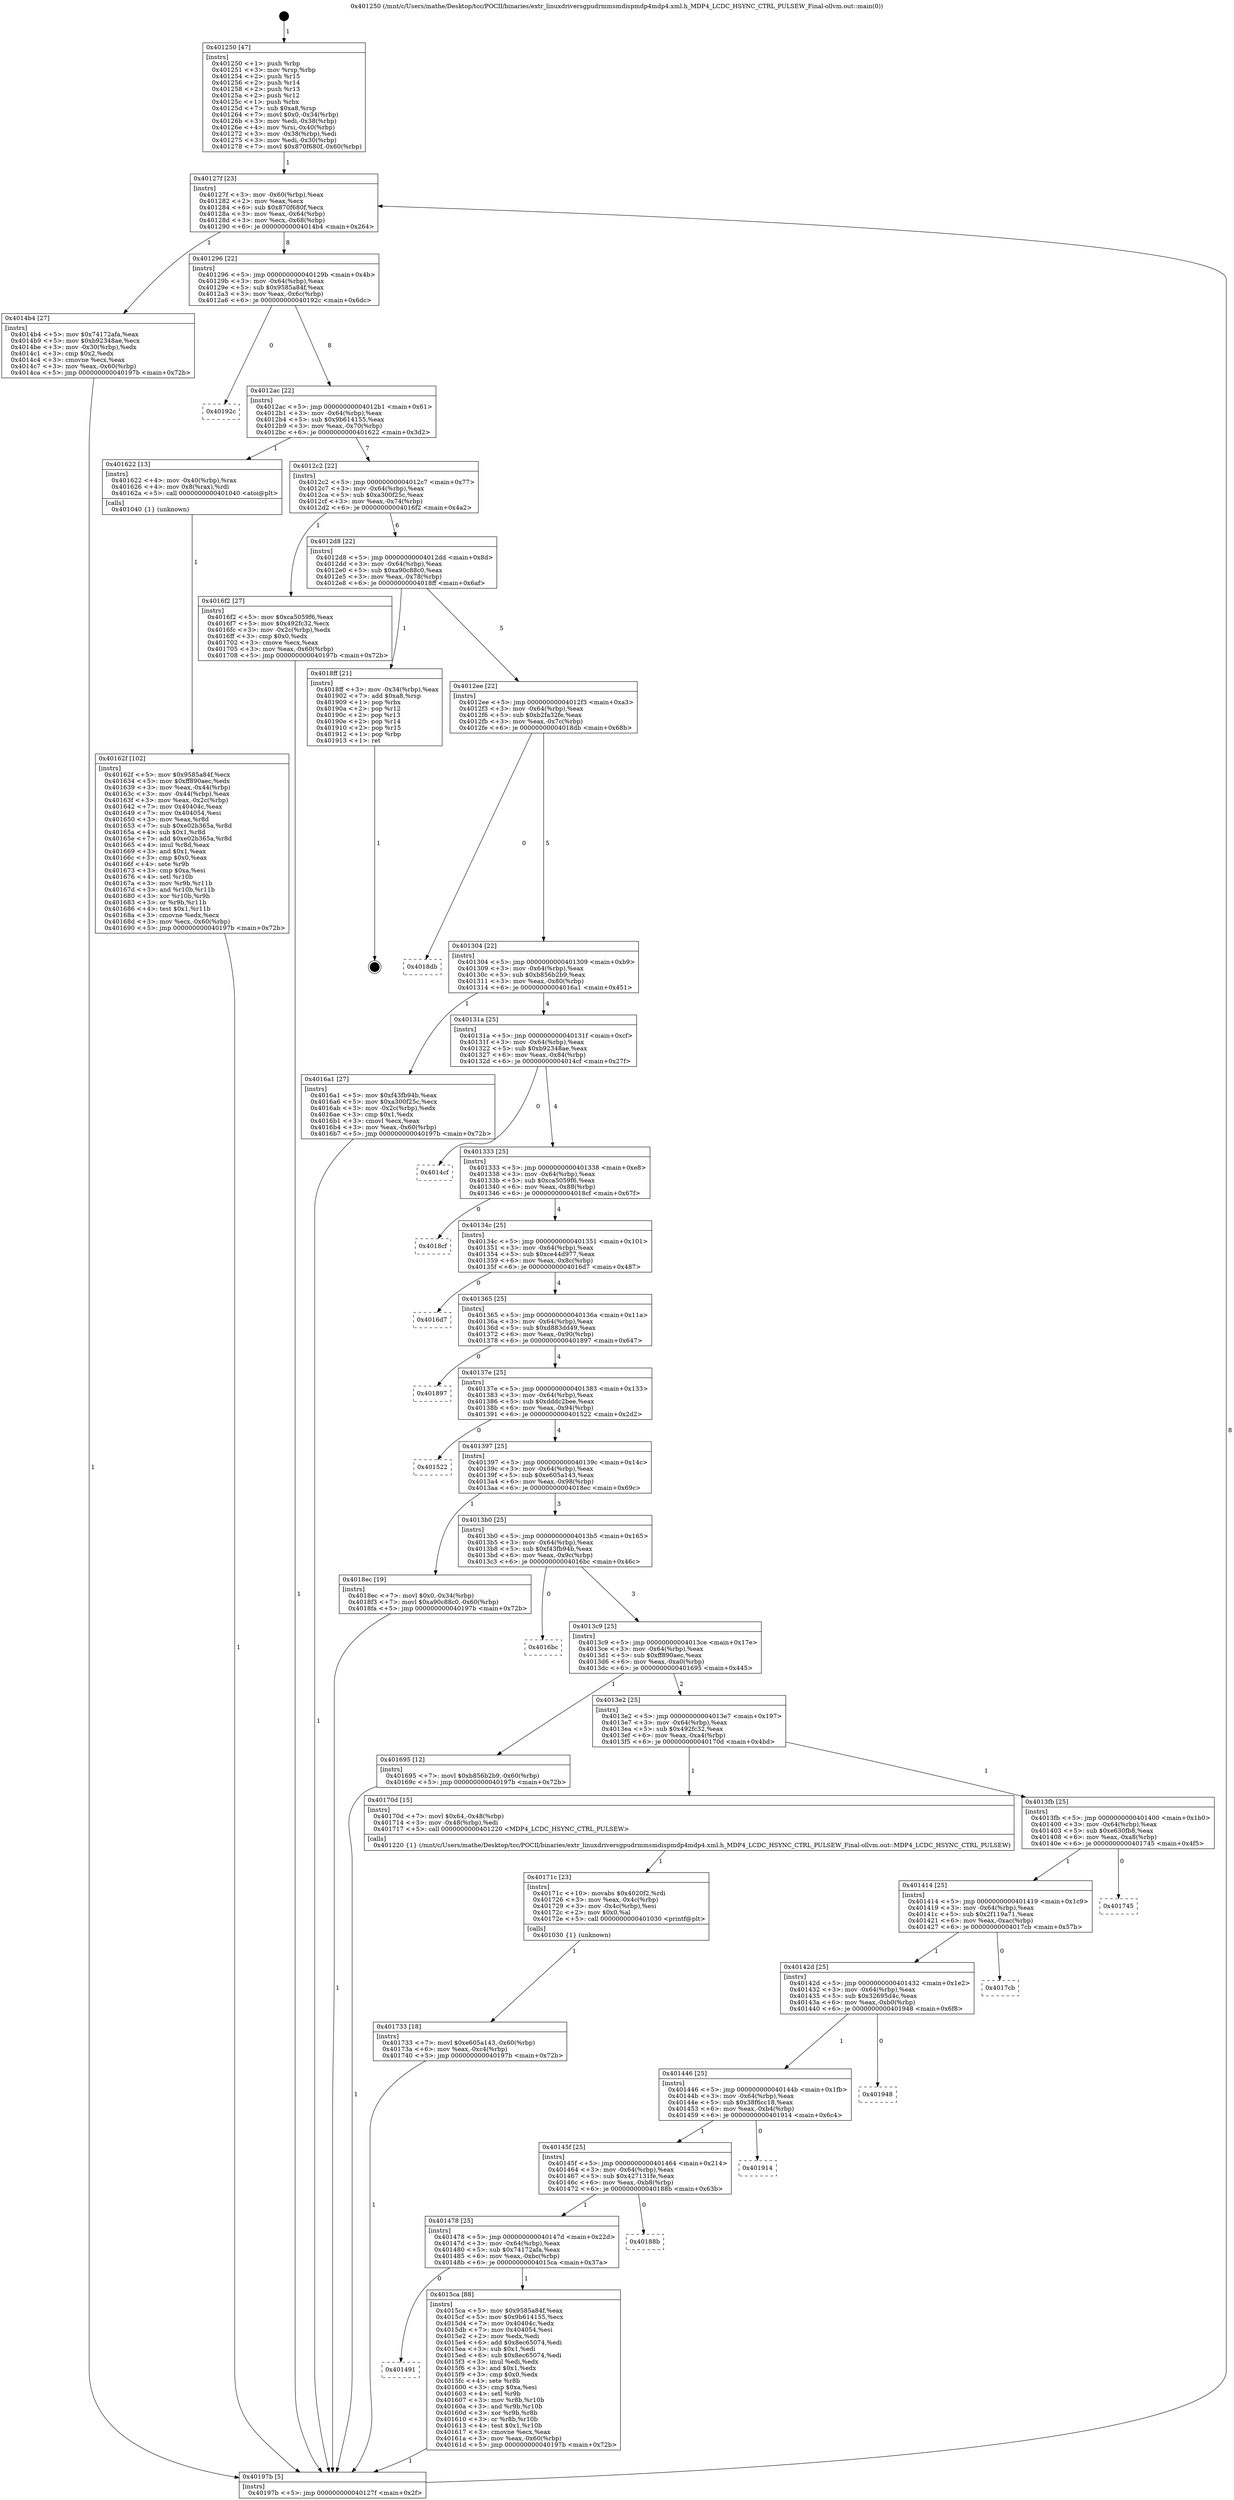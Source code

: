 digraph "0x401250" {
  label = "0x401250 (/mnt/c/Users/mathe/Desktop/tcc/POCII/binaries/extr_linuxdriversgpudrmmsmdispmdp4mdp4.xml.h_MDP4_LCDC_HSYNC_CTRL_PULSEW_Final-ollvm.out::main(0))"
  labelloc = "t"
  node[shape=record]

  Entry [label="",width=0.3,height=0.3,shape=circle,fillcolor=black,style=filled]
  "0x40127f" [label="{
     0x40127f [23]\l
     | [instrs]\l
     &nbsp;&nbsp;0x40127f \<+3\>: mov -0x60(%rbp),%eax\l
     &nbsp;&nbsp;0x401282 \<+2\>: mov %eax,%ecx\l
     &nbsp;&nbsp;0x401284 \<+6\>: sub $0x870f680f,%ecx\l
     &nbsp;&nbsp;0x40128a \<+3\>: mov %eax,-0x64(%rbp)\l
     &nbsp;&nbsp;0x40128d \<+3\>: mov %ecx,-0x68(%rbp)\l
     &nbsp;&nbsp;0x401290 \<+6\>: je 00000000004014b4 \<main+0x264\>\l
  }"]
  "0x4014b4" [label="{
     0x4014b4 [27]\l
     | [instrs]\l
     &nbsp;&nbsp;0x4014b4 \<+5\>: mov $0x74172afa,%eax\l
     &nbsp;&nbsp;0x4014b9 \<+5\>: mov $0xb92348ae,%ecx\l
     &nbsp;&nbsp;0x4014be \<+3\>: mov -0x30(%rbp),%edx\l
     &nbsp;&nbsp;0x4014c1 \<+3\>: cmp $0x2,%edx\l
     &nbsp;&nbsp;0x4014c4 \<+3\>: cmovne %ecx,%eax\l
     &nbsp;&nbsp;0x4014c7 \<+3\>: mov %eax,-0x60(%rbp)\l
     &nbsp;&nbsp;0x4014ca \<+5\>: jmp 000000000040197b \<main+0x72b\>\l
  }"]
  "0x401296" [label="{
     0x401296 [22]\l
     | [instrs]\l
     &nbsp;&nbsp;0x401296 \<+5\>: jmp 000000000040129b \<main+0x4b\>\l
     &nbsp;&nbsp;0x40129b \<+3\>: mov -0x64(%rbp),%eax\l
     &nbsp;&nbsp;0x40129e \<+5\>: sub $0x9585a84f,%eax\l
     &nbsp;&nbsp;0x4012a3 \<+3\>: mov %eax,-0x6c(%rbp)\l
     &nbsp;&nbsp;0x4012a6 \<+6\>: je 000000000040192c \<main+0x6dc\>\l
  }"]
  "0x40197b" [label="{
     0x40197b [5]\l
     | [instrs]\l
     &nbsp;&nbsp;0x40197b \<+5\>: jmp 000000000040127f \<main+0x2f\>\l
  }"]
  "0x401250" [label="{
     0x401250 [47]\l
     | [instrs]\l
     &nbsp;&nbsp;0x401250 \<+1\>: push %rbp\l
     &nbsp;&nbsp;0x401251 \<+3\>: mov %rsp,%rbp\l
     &nbsp;&nbsp;0x401254 \<+2\>: push %r15\l
     &nbsp;&nbsp;0x401256 \<+2\>: push %r14\l
     &nbsp;&nbsp;0x401258 \<+2\>: push %r13\l
     &nbsp;&nbsp;0x40125a \<+2\>: push %r12\l
     &nbsp;&nbsp;0x40125c \<+1\>: push %rbx\l
     &nbsp;&nbsp;0x40125d \<+7\>: sub $0xa8,%rsp\l
     &nbsp;&nbsp;0x401264 \<+7\>: movl $0x0,-0x34(%rbp)\l
     &nbsp;&nbsp;0x40126b \<+3\>: mov %edi,-0x38(%rbp)\l
     &nbsp;&nbsp;0x40126e \<+4\>: mov %rsi,-0x40(%rbp)\l
     &nbsp;&nbsp;0x401272 \<+3\>: mov -0x38(%rbp),%edi\l
     &nbsp;&nbsp;0x401275 \<+3\>: mov %edi,-0x30(%rbp)\l
     &nbsp;&nbsp;0x401278 \<+7\>: movl $0x870f680f,-0x60(%rbp)\l
  }"]
  Exit [label="",width=0.3,height=0.3,shape=circle,fillcolor=black,style=filled,peripheries=2]
  "0x40192c" [label="{
     0x40192c\l
  }", style=dashed]
  "0x4012ac" [label="{
     0x4012ac [22]\l
     | [instrs]\l
     &nbsp;&nbsp;0x4012ac \<+5\>: jmp 00000000004012b1 \<main+0x61\>\l
     &nbsp;&nbsp;0x4012b1 \<+3\>: mov -0x64(%rbp),%eax\l
     &nbsp;&nbsp;0x4012b4 \<+5\>: sub $0x9b614155,%eax\l
     &nbsp;&nbsp;0x4012b9 \<+3\>: mov %eax,-0x70(%rbp)\l
     &nbsp;&nbsp;0x4012bc \<+6\>: je 0000000000401622 \<main+0x3d2\>\l
  }"]
  "0x401733" [label="{
     0x401733 [18]\l
     | [instrs]\l
     &nbsp;&nbsp;0x401733 \<+7\>: movl $0xe605a143,-0x60(%rbp)\l
     &nbsp;&nbsp;0x40173a \<+6\>: mov %eax,-0xc4(%rbp)\l
     &nbsp;&nbsp;0x401740 \<+5\>: jmp 000000000040197b \<main+0x72b\>\l
  }"]
  "0x401622" [label="{
     0x401622 [13]\l
     | [instrs]\l
     &nbsp;&nbsp;0x401622 \<+4\>: mov -0x40(%rbp),%rax\l
     &nbsp;&nbsp;0x401626 \<+4\>: mov 0x8(%rax),%rdi\l
     &nbsp;&nbsp;0x40162a \<+5\>: call 0000000000401040 \<atoi@plt\>\l
     | [calls]\l
     &nbsp;&nbsp;0x401040 \{1\} (unknown)\l
  }"]
  "0x4012c2" [label="{
     0x4012c2 [22]\l
     | [instrs]\l
     &nbsp;&nbsp;0x4012c2 \<+5\>: jmp 00000000004012c7 \<main+0x77\>\l
     &nbsp;&nbsp;0x4012c7 \<+3\>: mov -0x64(%rbp),%eax\l
     &nbsp;&nbsp;0x4012ca \<+5\>: sub $0xa300f25c,%eax\l
     &nbsp;&nbsp;0x4012cf \<+3\>: mov %eax,-0x74(%rbp)\l
     &nbsp;&nbsp;0x4012d2 \<+6\>: je 00000000004016f2 \<main+0x4a2\>\l
  }"]
  "0x40171c" [label="{
     0x40171c [23]\l
     | [instrs]\l
     &nbsp;&nbsp;0x40171c \<+10\>: movabs $0x4020f2,%rdi\l
     &nbsp;&nbsp;0x401726 \<+3\>: mov %eax,-0x4c(%rbp)\l
     &nbsp;&nbsp;0x401729 \<+3\>: mov -0x4c(%rbp),%esi\l
     &nbsp;&nbsp;0x40172c \<+2\>: mov $0x0,%al\l
     &nbsp;&nbsp;0x40172e \<+5\>: call 0000000000401030 \<printf@plt\>\l
     | [calls]\l
     &nbsp;&nbsp;0x401030 \{1\} (unknown)\l
  }"]
  "0x4016f2" [label="{
     0x4016f2 [27]\l
     | [instrs]\l
     &nbsp;&nbsp;0x4016f2 \<+5\>: mov $0xca5059f6,%eax\l
     &nbsp;&nbsp;0x4016f7 \<+5\>: mov $0x492fc32,%ecx\l
     &nbsp;&nbsp;0x4016fc \<+3\>: mov -0x2c(%rbp),%edx\l
     &nbsp;&nbsp;0x4016ff \<+3\>: cmp $0x0,%edx\l
     &nbsp;&nbsp;0x401702 \<+3\>: cmove %ecx,%eax\l
     &nbsp;&nbsp;0x401705 \<+3\>: mov %eax,-0x60(%rbp)\l
     &nbsp;&nbsp;0x401708 \<+5\>: jmp 000000000040197b \<main+0x72b\>\l
  }"]
  "0x4012d8" [label="{
     0x4012d8 [22]\l
     | [instrs]\l
     &nbsp;&nbsp;0x4012d8 \<+5\>: jmp 00000000004012dd \<main+0x8d\>\l
     &nbsp;&nbsp;0x4012dd \<+3\>: mov -0x64(%rbp),%eax\l
     &nbsp;&nbsp;0x4012e0 \<+5\>: sub $0xa90c88c0,%eax\l
     &nbsp;&nbsp;0x4012e5 \<+3\>: mov %eax,-0x78(%rbp)\l
     &nbsp;&nbsp;0x4012e8 \<+6\>: je 00000000004018ff \<main+0x6af\>\l
  }"]
  "0x40162f" [label="{
     0x40162f [102]\l
     | [instrs]\l
     &nbsp;&nbsp;0x40162f \<+5\>: mov $0x9585a84f,%ecx\l
     &nbsp;&nbsp;0x401634 \<+5\>: mov $0xff890aec,%edx\l
     &nbsp;&nbsp;0x401639 \<+3\>: mov %eax,-0x44(%rbp)\l
     &nbsp;&nbsp;0x40163c \<+3\>: mov -0x44(%rbp),%eax\l
     &nbsp;&nbsp;0x40163f \<+3\>: mov %eax,-0x2c(%rbp)\l
     &nbsp;&nbsp;0x401642 \<+7\>: mov 0x40404c,%eax\l
     &nbsp;&nbsp;0x401649 \<+7\>: mov 0x404054,%esi\l
     &nbsp;&nbsp;0x401650 \<+3\>: mov %eax,%r8d\l
     &nbsp;&nbsp;0x401653 \<+7\>: sub $0xe02b365a,%r8d\l
     &nbsp;&nbsp;0x40165a \<+4\>: sub $0x1,%r8d\l
     &nbsp;&nbsp;0x40165e \<+7\>: add $0xe02b365a,%r8d\l
     &nbsp;&nbsp;0x401665 \<+4\>: imul %r8d,%eax\l
     &nbsp;&nbsp;0x401669 \<+3\>: and $0x1,%eax\l
     &nbsp;&nbsp;0x40166c \<+3\>: cmp $0x0,%eax\l
     &nbsp;&nbsp;0x40166f \<+4\>: sete %r9b\l
     &nbsp;&nbsp;0x401673 \<+3\>: cmp $0xa,%esi\l
     &nbsp;&nbsp;0x401676 \<+4\>: setl %r10b\l
     &nbsp;&nbsp;0x40167a \<+3\>: mov %r9b,%r11b\l
     &nbsp;&nbsp;0x40167d \<+3\>: and %r10b,%r11b\l
     &nbsp;&nbsp;0x401680 \<+3\>: xor %r10b,%r9b\l
     &nbsp;&nbsp;0x401683 \<+3\>: or %r9b,%r11b\l
     &nbsp;&nbsp;0x401686 \<+4\>: test $0x1,%r11b\l
     &nbsp;&nbsp;0x40168a \<+3\>: cmovne %edx,%ecx\l
     &nbsp;&nbsp;0x40168d \<+3\>: mov %ecx,-0x60(%rbp)\l
     &nbsp;&nbsp;0x401690 \<+5\>: jmp 000000000040197b \<main+0x72b\>\l
  }"]
  "0x4018ff" [label="{
     0x4018ff [21]\l
     | [instrs]\l
     &nbsp;&nbsp;0x4018ff \<+3\>: mov -0x34(%rbp),%eax\l
     &nbsp;&nbsp;0x401902 \<+7\>: add $0xa8,%rsp\l
     &nbsp;&nbsp;0x401909 \<+1\>: pop %rbx\l
     &nbsp;&nbsp;0x40190a \<+2\>: pop %r12\l
     &nbsp;&nbsp;0x40190c \<+2\>: pop %r13\l
     &nbsp;&nbsp;0x40190e \<+2\>: pop %r14\l
     &nbsp;&nbsp;0x401910 \<+2\>: pop %r15\l
     &nbsp;&nbsp;0x401912 \<+1\>: pop %rbp\l
     &nbsp;&nbsp;0x401913 \<+1\>: ret\l
  }"]
  "0x4012ee" [label="{
     0x4012ee [22]\l
     | [instrs]\l
     &nbsp;&nbsp;0x4012ee \<+5\>: jmp 00000000004012f3 \<main+0xa3\>\l
     &nbsp;&nbsp;0x4012f3 \<+3\>: mov -0x64(%rbp),%eax\l
     &nbsp;&nbsp;0x4012f6 \<+5\>: sub $0xb2fa32fe,%eax\l
     &nbsp;&nbsp;0x4012fb \<+3\>: mov %eax,-0x7c(%rbp)\l
     &nbsp;&nbsp;0x4012fe \<+6\>: je 00000000004018db \<main+0x68b\>\l
  }"]
  "0x401491" [label="{
     0x401491\l
  }", style=dashed]
  "0x4018db" [label="{
     0x4018db\l
  }", style=dashed]
  "0x401304" [label="{
     0x401304 [22]\l
     | [instrs]\l
     &nbsp;&nbsp;0x401304 \<+5\>: jmp 0000000000401309 \<main+0xb9\>\l
     &nbsp;&nbsp;0x401309 \<+3\>: mov -0x64(%rbp),%eax\l
     &nbsp;&nbsp;0x40130c \<+5\>: sub $0xb856b2b9,%eax\l
     &nbsp;&nbsp;0x401311 \<+3\>: mov %eax,-0x80(%rbp)\l
     &nbsp;&nbsp;0x401314 \<+6\>: je 00000000004016a1 \<main+0x451\>\l
  }"]
  "0x4015ca" [label="{
     0x4015ca [88]\l
     | [instrs]\l
     &nbsp;&nbsp;0x4015ca \<+5\>: mov $0x9585a84f,%eax\l
     &nbsp;&nbsp;0x4015cf \<+5\>: mov $0x9b614155,%ecx\l
     &nbsp;&nbsp;0x4015d4 \<+7\>: mov 0x40404c,%edx\l
     &nbsp;&nbsp;0x4015db \<+7\>: mov 0x404054,%esi\l
     &nbsp;&nbsp;0x4015e2 \<+2\>: mov %edx,%edi\l
     &nbsp;&nbsp;0x4015e4 \<+6\>: add $0x8ec65074,%edi\l
     &nbsp;&nbsp;0x4015ea \<+3\>: sub $0x1,%edi\l
     &nbsp;&nbsp;0x4015ed \<+6\>: sub $0x8ec65074,%edi\l
     &nbsp;&nbsp;0x4015f3 \<+3\>: imul %edi,%edx\l
     &nbsp;&nbsp;0x4015f6 \<+3\>: and $0x1,%edx\l
     &nbsp;&nbsp;0x4015f9 \<+3\>: cmp $0x0,%edx\l
     &nbsp;&nbsp;0x4015fc \<+4\>: sete %r8b\l
     &nbsp;&nbsp;0x401600 \<+3\>: cmp $0xa,%esi\l
     &nbsp;&nbsp;0x401603 \<+4\>: setl %r9b\l
     &nbsp;&nbsp;0x401607 \<+3\>: mov %r8b,%r10b\l
     &nbsp;&nbsp;0x40160a \<+3\>: and %r9b,%r10b\l
     &nbsp;&nbsp;0x40160d \<+3\>: xor %r9b,%r8b\l
     &nbsp;&nbsp;0x401610 \<+3\>: or %r8b,%r10b\l
     &nbsp;&nbsp;0x401613 \<+4\>: test $0x1,%r10b\l
     &nbsp;&nbsp;0x401617 \<+3\>: cmovne %ecx,%eax\l
     &nbsp;&nbsp;0x40161a \<+3\>: mov %eax,-0x60(%rbp)\l
     &nbsp;&nbsp;0x40161d \<+5\>: jmp 000000000040197b \<main+0x72b\>\l
  }"]
  "0x4016a1" [label="{
     0x4016a1 [27]\l
     | [instrs]\l
     &nbsp;&nbsp;0x4016a1 \<+5\>: mov $0xf43fb94b,%eax\l
     &nbsp;&nbsp;0x4016a6 \<+5\>: mov $0xa300f25c,%ecx\l
     &nbsp;&nbsp;0x4016ab \<+3\>: mov -0x2c(%rbp),%edx\l
     &nbsp;&nbsp;0x4016ae \<+3\>: cmp $0x1,%edx\l
     &nbsp;&nbsp;0x4016b1 \<+3\>: cmovl %ecx,%eax\l
     &nbsp;&nbsp;0x4016b4 \<+3\>: mov %eax,-0x60(%rbp)\l
     &nbsp;&nbsp;0x4016b7 \<+5\>: jmp 000000000040197b \<main+0x72b\>\l
  }"]
  "0x40131a" [label="{
     0x40131a [25]\l
     | [instrs]\l
     &nbsp;&nbsp;0x40131a \<+5\>: jmp 000000000040131f \<main+0xcf\>\l
     &nbsp;&nbsp;0x40131f \<+3\>: mov -0x64(%rbp),%eax\l
     &nbsp;&nbsp;0x401322 \<+5\>: sub $0xb92348ae,%eax\l
     &nbsp;&nbsp;0x401327 \<+6\>: mov %eax,-0x84(%rbp)\l
     &nbsp;&nbsp;0x40132d \<+6\>: je 00000000004014cf \<main+0x27f\>\l
  }"]
  "0x401478" [label="{
     0x401478 [25]\l
     | [instrs]\l
     &nbsp;&nbsp;0x401478 \<+5\>: jmp 000000000040147d \<main+0x22d\>\l
     &nbsp;&nbsp;0x40147d \<+3\>: mov -0x64(%rbp),%eax\l
     &nbsp;&nbsp;0x401480 \<+5\>: sub $0x74172afa,%eax\l
     &nbsp;&nbsp;0x401485 \<+6\>: mov %eax,-0xbc(%rbp)\l
     &nbsp;&nbsp;0x40148b \<+6\>: je 00000000004015ca \<main+0x37a\>\l
  }"]
  "0x4014cf" [label="{
     0x4014cf\l
  }", style=dashed]
  "0x401333" [label="{
     0x401333 [25]\l
     | [instrs]\l
     &nbsp;&nbsp;0x401333 \<+5\>: jmp 0000000000401338 \<main+0xe8\>\l
     &nbsp;&nbsp;0x401338 \<+3\>: mov -0x64(%rbp),%eax\l
     &nbsp;&nbsp;0x40133b \<+5\>: sub $0xca5059f6,%eax\l
     &nbsp;&nbsp;0x401340 \<+6\>: mov %eax,-0x88(%rbp)\l
     &nbsp;&nbsp;0x401346 \<+6\>: je 00000000004018cf \<main+0x67f\>\l
  }"]
  "0x40188b" [label="{
     0x40188b\l
  }", style=dashed]
  "0x4018cf" [label="{
     0x4018cf\l
  }", style=dashed]
  "0x40134c" [label="{
     0x40134c [25]\l
     | [instrs]\l
     &nbsp;&nbsp;0x40134c \<+5\>: jmp 0000000000401351 \<main+0x101\>\l
     &nbsp;&nbsp;0x401351 \<+3\>: mov -0x64(%rbp),%eax\l
     &nbsp;&nbsp;0x401354 \<+5\>: sub $0xce44d977,%eax\l
     &nbsp;&nbsp;0x401359 \<+6\>: mov %eax,-0x8c(%rbp)\l
     &nbsp;&nbsp;0x40135f \<+6\>: je 00000000004016d7 \<main+0x487\>\l
  }"]
  "0x40145f" [label="{
     0x40145f [25]\l
     | [instrs]\l
     &nbsp;&nbsp;0x40145f \<+5\>: jmp 0000000000401464 \<main+0x214\>\l
     &nbsp;&nbsp;0x401464 \<+3\>: mov -0x64(%rbp),%eax\l
     &nbsp;&nbsp;0x401467 \<+5\>: sub $0x427131fe,%eax\l
     &nbsp;&nbsp;0x40146c \<+6\>: mov %eax,-0xb8(%rbp)\l
     &nbsp;&nbsp;0x401472 \<+6\>: je 000000000040188b \<main+0x63b\>\l
  }"]
  "0x4016d7" [label="{
     0x4016d7\l
  }", style=dashed]
  "0x401365" [label="{
     0x401365 [25]\l
     | [instrs]\l
     &nbsp;&nbsp;0x401365 \<+5\>: jmp 000000000040136a \<main+0x11a\>\l
     &nbsp;&nbsp;0x40136a \<+3\>: mov -0x64(%rbp),%eax\l
     &nbsp;&nbsp;0x40136d \<+5\>: sub $0xd883dd49,%eax\l
     &nbsp;&nbsp;0x401372 \<+6\>: mov %eax,-0x90(%rbp)\l
     &nbsp;&nbsp;0x401378 \<+6\>: je 0000000000401897 \<main+0x647\>\l
  }"]
  "0x401914" [label="{
     0x401914\l
  }", style=dashed]
  "0x401897" [label="{
     0x401897\l
  }", style=dashed]
  "0x40137e" [label="{
     0x40137e [25]\l
     | [instrs]\l
     &nbsp;&nbsp;0x40137e \<+5\>: jmp 0000000000401383 \<main+0x133\>\l
     &nbsp;&nbsp;0x401383 \<+3\>: mov -0x64(%rbp),%eax\l
     &nbsp;&nbsp;0x401386 \<+5\>: sub $0xdddc2bee,%eax\l
     &nbsp;&nbsp;0x40138b \<+6\>: mov %eax,-0x94(%rbp)\l
     &nbsp;&nbsp;0x401391 \<+6\>: je 0000000000401522 \<main+0x2d2\>\l
  }"]
  "0x401446" [label="{
     0x401446 [25]\l
     | [instrs]\l
     &nbsp;&nbsp;0x401446 \<+5\>: jmp 000000000040144b \<main+0x1fb\>\l
     &nbsp;&nbsp;0x40144b \<+3\>: mov -0x64(%rbp),%eax\l
     &nbsp;&nbsp;0x40144e \<+5\>: sub $0x38f6cc18,%eax\l
     &nbsp;&nbsp;0x401453 \<+6\>: mov %eax,-0xb4(%rbp)\l
     &nbsp;&nbsp;0x401459 \<+6\>: je 0000000000401914 \<main+0x6c4\>\l
  }"]
  "0x401522" [label="{
     0x401522\l
  }", style=dashed]
  "0x401397" [label="{
     0x401397 [25]\l
     | [instrs]\l
     &nbsp;&nbsp;0x401397 \<+5\>: jmp 000000000040139c \<main+0x14c\>\l
     &nbsp;&nbsp;0x40139c \<+3\>: mov -0x64(%rbp),%eax\l
     &nbsp;&nbsp;0x40139f \<+5\>: sub $0xe605a143,%eax\l
     &nbsp;&nbsp;0x4013a4 \<+6\>: mov %eax,-0x98(%rbp)\l
     &nbsp;&nbsp;0x4013aa \<+6\>: je 00000000004018ec \<main+0x69c\>\l
  }"]
  "0x401948" [label="{
     0x401948\l
  }", style=dashed]
  "0x4018ec" [label="{
     0x4018ec [19]\l
     | [instrs]\l
     &nbsp;&nbsp;0x4018ec \<+7\>: movl $0x0,-0x34(%rbp)\l
     &nbsp;&nbsp;0x4018f3 \<+7\>: movl $0xa90c88c0,-0x60(%rbp)\l
     &nbsp;&nbsp;0x4018fa \<+5\>: jmp 000000000040197b \<main+0x72b\>\l
  }"]
  "0x4013b0" [label="{
     0x4013b0 [25]\l
     | [instrs]\l
     &nbsp;&nbsp;0x4013b0 \<+5\>: jmp 00000000004013b5 \<main+0x165\>\l
     &nbsp;&nbsp;0x4013b5 \<+3\>: mov -0x64(%rbp),%eax\l
     &nbsp;&nbsp;0x4013b8 \<+5\>: sub $0xf43fb94b,%eax\l
     &nbsp;&nbsp;0x4013bd \<+6\>: mov %eax,-0x9c(%rbp)\l
     &nbsp;&nbsp;0x4013c3 \<+6\>: je 00000000004016bc \<main+0x46c\>\l
  }"]
  "0x40142d" [label="{
     0x40142d [25]\l
     | [instrs]\l
     &nbsp;&nbsp;0x40142d \<+5\>: jmp 0000000000401432 \<main+0x1e2\>\l
     &nbsp;&nbsp;0x401432 \<+3\>: mov -0x64(%rbp),%eax\l
     &nbsp;&nbsp;0x401435 \<+5\>: sub $0x32695d4c,%eax\l
     &nbsp;&nbsp;0x40143a \<+6\>: mov %eax,-0xb0(%rbp)\l
     &nbsp;&nbsp;0x401440 \<+6\>: je 0000000000401948 \<main+0x6f8\>\l
  }"]
  "0x4016bc" [label="{
     0x4016bc\l
  }", style=dashed]
  "0x4013c9" [label="{
     0x4013c9 [25]\l
     | [instrs]\l
     &nbsp;&nbsp;0x4013c9 \<+5\>: jmp 00000000004013ce \<main+0x17e\>\l
     &nbsp;&nbsp;0x4013ce \<+3\>: mov -0x64(%rbp),%eax\l
     &nbsp;&nbsp;0x4013d1 \<+5\>: sub $0xff890aec,%eax\l
     &nbsp;&nbsp;0x4013d6 \<+6\>: mov %eax,-0xa0(%rbp)\l
     &nbsp;&nbsp;0x4013dc \<+6\>: je 0000000000401695 \<main+0x445\>\l
  }"]
  "0x4017cb" [label="{
     0x4017cb\l
  }", style=dashed]
  "0x401695" [label="{
     0x401695 [12]\l
     | [instrs]\l
     &nbsp;&nbsp;0x401695 \<+7\>: movl $0xb856b2b9,-0x60(%rbp)\l
     &nbsp;&nbsp;0x40169c \<+5\>: jmp 000000000040197b \<main+0x72b\>\l
  }"]
  "0x4013e2" [label="{
     0x4013e2 [25]\l
     | [instrs]\l
     &nbsp;&nbsp;0x4013e2 \<+5\>: jmp 00000000004013e7 \<main+0x197\>\l
     &nbsp;&nbsp;0x4013e7 \<+3\>: mov -0x64(%rbp),%eax\l
     &nbsp;&nbsp;0x4013ea \<+5\>: sub $0x492fc32,%eax\l
     &nbsp;&nbsp;0x4013ef \<+6\>: mov %eax,-0xa4(%rbp)\l
     &nbsp;&nbsp;0x4013f5 \<+6\>: je 000000000040170d \<main+0x4bd\>\l
  }"]
  "0x401414" [label="{
     0x401414 [25]\l
     | [instrs]\l
     &nbsp;&nbsp;0x401414 \<+5\>: jmp 0000000000401419 \<main+0x1c9\>\l
     &nbsp;&nbsp;0x401419 \<+3\>: mov -0x64(%rbp),%eax\l
     &nbsp;&nbsp;0x40141c \<+5\>: sub $0x2f119a71,%eax\l
     &nbsp;&nbsp;0x401421 \<+6\>: mov %eax,-0xac(%rbp)\l
     &nbsp;&nbsp;0x401427 \<+6\>: je 00000000004017cb \<main+0x57b\>\l
  }"]
  "0x40170d" [label="{
     0x40170d [15]\l
     | [instrs]\l
     &nbsp;&nbsp;0x40170d \<+7\>: movl $0x64,-0x48(%rbp)\l
     &nbsp;&nbsp;0x401714 \<+3\>: mov -0x48(%rbp),%edi\l
     &nbsp;&nbsp;0x401717 \<+5\>: call 0000000000401220 \<MDP4_LCDC_HSYNC_CTRL_PULSEW\>\l
     | [calls]\l
     &nbsp;&nbsp;0x401220 \{1\} (/mnt/c/Users/mathe/Desktop/tcc/POCII/binaries/extr_linuxdriversgpudrmmsmdispmdp4mdp4.xml.h_MDP4_LCDC_HSYNC_CTRL_PULSEW_Final-ollvm.out::MDP4_LCDC_HSYNC_CTRL_PULSEW)\l
  }"]
  "0x4013fb" [label="{
     0x4013fb [25]\l
     | [instrs]\l
     &nbsp;&nbsp;0x4013fb \<+5\>: jmp 0000000000401400 \<main+0x1b0\>\l
     &nbsp;&nbsp;0x401400 \<+3\>: mov -0x64(%rbp),%eax\l
     &nbsp;&nbsp;0x401403 \<+5\>: sub $0xe630fb8,%eax\l
     &nbsp;&nbsp;0x401408 \<+6\>: mov %eax,-0xa8(%rbp)\l
     &nbsp;&nbsp;0x40140e \<+6\>: je 0000000000401745 \<main+0x4f5\>\l
  }"]
  "0x401745" [label="{
     0x401745\l
  }", style=dashed]
  Entry -> "0x401250" [label=" 1"]
  "0x40127f" -> "0x4014b4" [label=" 1"]
  "0x40127f" -> "0x401296" [label=" 8"]
  "0x4014b4" -> "0x40197b" [label=" 1"]
  "0x401250" -> "0x40127f" [label=" 1"]
  "0x40197b" -> "0x40127f" [label=" 8"]
  "0x4018ff" -> Exit [label=" 1"]
  "0x401296" -> "0x40192c" [label=" 0"]
  "0x401296" -> "0x4012ac" [label=" 8"]
  "0x4018ec" -> "0x40197b" [label=" 1"]
  "0x4012ac" -> "0x401622" [label=" 1"]
  "0x4012ac" -> "0x4012c2" [label=" 7"]
  "0x401733" -> "0x40197b" [label=" 1"]
  "0x4012c2" -> "0x4016f2" [label=" 1"]
  "0x4012c2" -> "0x4012d8" [label=" 6"]
  "0x40171c" -> "0x401733" [label=" 1"]
  "0x4012d8" -> "0x4018ff" [label=" 1"]
  "0x4012d8" -> "0x4012ee" [label=" 5"]
  "0x40170d" -> "0x40171c" [label=" 1"]
  "0x4012ee" -> "0x4018db" [label=" 0"]
  "0x4012ee" -> "0x401304" [label=" 5"]
  "0x4016f2" -> "0x40197b" [label=" 1"]
  "0x401304" -> "0x4016a1" [label=" 1"]
  "0x401304" -> "0x40131a" [label=" 4"]
  "0x4016a1" -> "0x40197b" [label=" 1"]
  "0x40131a" -> "0x4014cf" [label=" 0"]
  "0x40131a" -> "0x401333" [label=" 4"]
  "0x40162f" -> "0x40197b" [label=" 1"]
  "0x401333" -> "0x4018cf" [label=" 0"]
  "0x401333" -> "0x40134c" [label=" 4"]
  "0x401622" -> "0x40162f" [label=" 1"]
  "0x40134c" -> "0x4016d7" [label=" 0"]
  "0x40134c" -> "0x401365" [label=" 4"]
  "0x401478" -> "0x401491" [label=" 0"]
  "0x401365" -> "0x401897" [label=" 0"]
  "0x401365" -> "0x40137e" [label=" 4"]
  "0x401478" -> "0x4015ca" [label=" 1"]
  "0x40137e" -> "0x401522" [label=" 0"]
  "0x40137e" -> "0x401397" [label=" 4"]
  "0x40145f" -> "0x401478" [label=" 1"]
  "0x401397" -> "0x4018ec" [label=" 1"]
  "0x401397" -> "0x4013b0" [label=" 3"]
  "0x40145f" -> "0x40188b" [label=" 0"]
  "0x4013b0" -> "0x4016bc" [label=" 0"]
  "0x4013b0" -> "0x4013c9" [label=" 3"]
  "0x401446" -> "0x40145f" [label=" 1"]
  "0x4013c9" -> "0x401695" [label=" 1"]
  "0x4013c9" -> "0x4013e2" [label=" 2"]
  "0x401446" -> "0x401914" [label=" 0"]
  "0x4013e2" -> "0x40170d" [label=" 1"]
  "0x4013e2" -> "0x4013fb" [label=" 1"]
  "0x40142d" -> "0x401446" [label=" 1"]
  "0x4013fb" -> "0x401745" [label=" 0"]
  "0x4013fb" -> "0x401414" [label=" 1"]
  "0x401695" -> "0x40197b" [label=" 1"]
  "0x401414" -> "0x4017cb" [label=" 0"]
  "0x401414" -> "0x40142d" [label=" 1"]
  "0x4015ca" -> "0x40197b" [label=" 1"]
  "0x40142d" -> "0x401948" [label=" 0"]
}

